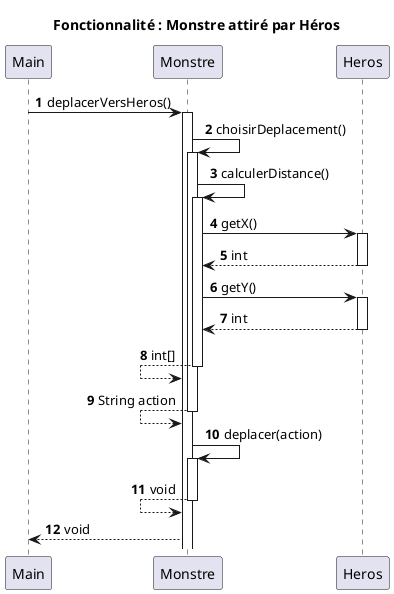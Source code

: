 @startuml
'https://plantuml.com/sequence-diagram
title Fonctionnalité : Monstre attiré par Héros
autonumber

Main -> Monstre : deplacerVersHeros()
activate Monstre

Monstre -> Monstre : choisirDeplacement()
activate Monstre


Monstre -> Monstre : calculerDistance()
activate Monstre

Monstre -> Heros : getX()
activate Heros
Monstre <-- Heros : int
deactivate Heros

Monstre -> Heros : getY()
activate Heros
Monstre <-- Heros : int
deactivate Heros

Monstre <-- Monstre: int[]
deactivate Monstre
Monstre <-- Monstre : String action

deactivate Monstre

Monstre -> Monstre: deplacer(action)
activate Monstre
Monstre <-- Monstre: void


deactivate Monstre

Main <-- Monstre : void

@enduml